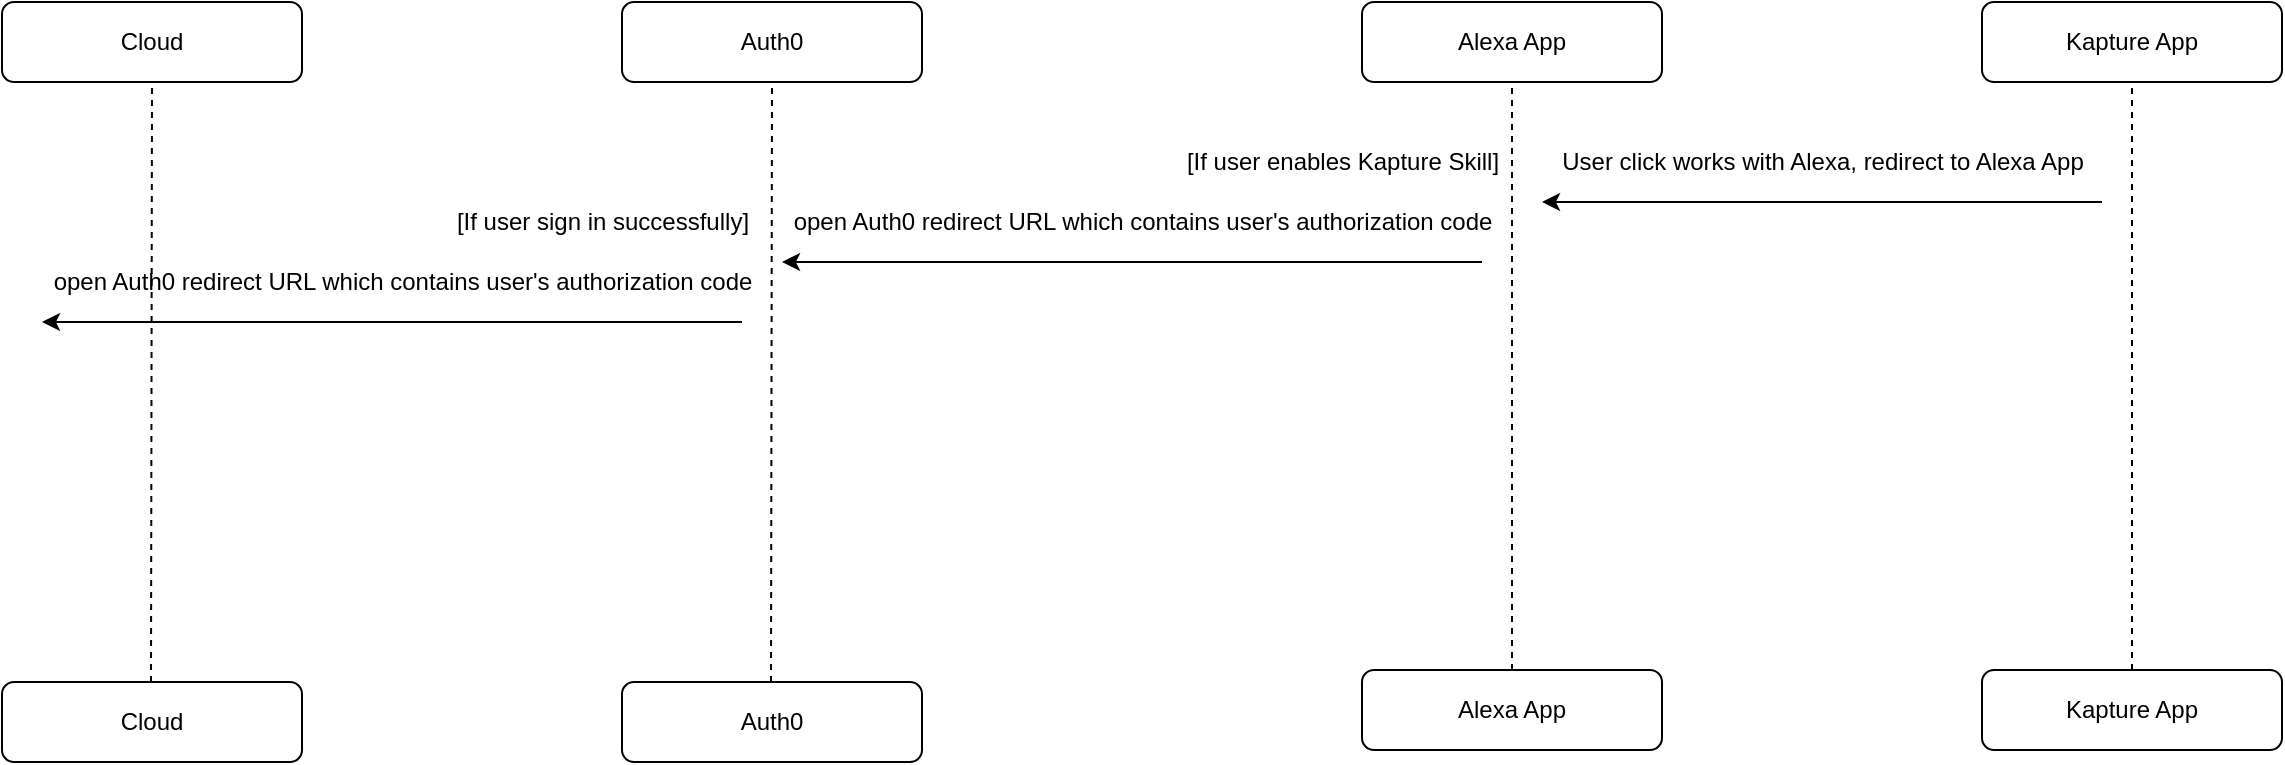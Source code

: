 <mxfile version="12.5.1" type="github">
  <diagram id="8yOyhsPXt7Nrbi817sak" name="Page-1">
    <mxGraphModel dx="2033" dy="833" grid="1" gridSize="10" guides="1" tooltips="1" connect="1" arrows="1" fold="1" page="1" pageScale="1" pageWidth="827" pageHeight="1169" math="0" shadow="0">
      <root>
        <mxCell id="0"/>
        <mxCell id="1" parent="0"/>
        <mxCell id="4FmLFfHMSXslGxtPDlLP-2" value="Alexa App" style="rounded=1;whiteSpace=wrap;html=1;" vertex="1" parent="1">
          <mxGeometry x="570" y="230" width="150" height="40" as="geometry"/>
        </mxCell>
        <mxCell id="4FmLFfHMSXslGxtPDlLP-4" value="Auth0" style="rounded=1;whiteSpace=wrap;html=1;" vertex="1" parent="1">
          <mxGeometry x="200" y="230" width="150" height="40" as="geometry"/>
        </mxCell>
        <mxCell id="4FmLFfHMSXslGxtPDlLP-5" value="" style="endArrow=classic;html=1;" edge="1" parent="1">
          <mxGeometry width="50" height="50" relative="1" as="geometry">
            <mxPoint x="630" y="360" as="sourcePoint"/>
            <mxPoint x="280" y="360" as="targetPoint"/>
          </mxGeometry>
        </mxCell>
        <mxCell id="4FmLFfHMSXslGxtPDlLP-6" value="Auth0" style="rounded=1;whiteSpace=wrap;html=1;" vertex="1" parent="1">
          <mxGeometry x="200" y="570" width="150" height="40" as="geometry"/>
        </mxCell>
        <mxCell id="4FmLFfHMSXslGxtPDlLP-7" value="Alexa App" style="rounded=1;whiteSpace=wrap;html=1;" vertex="1" parent="1">
          <mxGeometry x="570" y="564" width="150" height="40" as="geometry"/>
        </mxCell>
        <mxCell id="4FmLFfHMSXslGxtPDlLP-10" value="" style="endArrow=none;dashed=1;html=1;entryX=0.5;entryY=1;entryDx=0;entryDy=0;exitX=0.5;exitY=0;exitDx=0;exitDy=0;" edge="1" parent="1" source="4FmLFfHMSXslGxtPDlLP-7" target="4FmLFfHMSXslGxtPDlLP-2">
          <mxGeometry width="50" height="50" relative="1" as="geometry">
            <mxPoint x="570" y="390" as="sourcePoint"/>
            <mxPoint x="620" y="340" as="targetPoint"/>
          </mxGeometry>
        </mxCell>
        <mxCell id="4FmLFfHMSXslGxtPDlLP-14" value="" style="endArrow=none;dashed=1;html=1;exitX=0.5;exitY=0;exitDx=0;exitDy=0;" edge="1" parent="1">
          <mxGeometry width="50" height="50" relative="1" as="geometry">
            <mxPoint x="274.5" y="570" as="sourcePoint"/>
            <mxPoint x="275" y="270" as="targetPoint"/>
          </mxGeometry>
        </mxCell>
        <mxCell id="4FmLFfHMSXslGxtPDlLP-16" value="open Auth0 redirect URL which contains user&#39;s authorization code" style="text;html=1;align=center;verticalAlign=middle;resizable=0;points=[];autosize=1;" vertex="1" parent="1">
          <mxGeometry x="280" y="330" width="360" height="20" as="geometry"/>
        </mxCell>
        <mxCell id="4FmLFfHMSXslGxtPDlLP-19" value="Kapture App" style="rounded=1;whiteSpace=wrap;html=1;" vertex="1" parent="1">
          <mxGeometry x="880" y="230" width="150" height="40" as="geometry"/>
        </mxCell>
        <mxCell id="4FmLFfHMSXslGxtPDlLP-20" value="Kapture App" style="rounded=1;whiteSpace=wrap;html=1;" vertex="1" parent="1">
          <mxGeometry x="880" y="564" width="150" height="40" as="geometry"/>
        </mxCell>
        <mxCell id="4FmLFfHMSXslGxtPDlLP-21" value="" style="endArrow=none;dashed=1;html=1;entryX=0.5;entryY=1;entryDx=0;entryDy=0;exitX=0.5;exitY=0;exitDx=0;exitDy=0;" edge="1" parent="1" source="4FmLFfHMSXslGxtPDlLP-20" target="4FmLFfHMSXslGxtPDlLP-19">
          <mxGeometry width="50" height="50" relative="1" as="geometry">
            <mxPoint x="880" y="390" as="sourcePoint"/>
            <mxPoint x="930" y="340" as="targetPoint"/>
          </mxGeometry>
        </mxCell>
        <mxCell id="4FmLFfHMSXslGxtPDlLP-22" value="" style="endArrow=classic;html=1;" edge="1" parent="1">
          <mxGeometry width="50" height="50" relative="1" as="geometry">
            <mxPoint x="940" y="330" as="sourcePoint"/>
            <mxPoint x="660" y="330" as="targetPoint"/>
          </mxGeometry>
        </mxCell>
        <mxCell id="4FmLFfHMSXslGxtPDlLP-23" value="User click works with Alexa, redirect to Alexa App" style="text;html=1;align=center;verticalAlign=middle;resizable=0;points=[];autosize=1;" vertex="1" parent="1">
          <mxGeometry x="660" y="300" width="280" height="20" as="geometry"/>
        </mxCell>
        <mxCell id="4FmLFfHMSXslGxtPDlLP-24" value="Cloud" style="rounded=1;whiteSpace=wrap;html=1;" vertex="1" parent="1">
          <mxGeometry x="-110" y="230" width="150" height="40" as="geometry"/>
        </mxCell>
        <mxCell id="4FmLFfHMSXslGxtPDlLP-25" value="Cloud" style="rounded=1;whiteSpace=wrap;html=1;" vertex="1" parent="1">
          <mxGeometry x="-110" y="570" width="150" height="40" as="geometry"/>
        </mxCell>
        <mxCell id="4FmLFfHMSXslGxtPDlLP-26" value="" style="endArrow=none;dashed=1;html=1;exitX=0.5;exitY=0;exitDx=0;exitDy=0;" edge="1" parent="1">
          <mxGeometry width="50" height="50" relative="1" as="geometry">
            <mxPoint x="-35.5" y="570" as="sourcePoint"/>
            <mxPoint x="-35" y="270" as="targetPoint"/>
          </mxGeometry>
        </mxCell>
        <mxCell id="4FmLFfHMSXslGxtPDlLP-27" value="[If user enables Kapture Skill]" style="text;html=1;align=center;verticalAlign=middle;resizable=0;points=[];autosize=1;" vertex="1" parent="1">
          <mxGeometry x="475" y="300" width="170" height="20" as="geometry"/>
        </mxCell>
        <mxCell id="4FmLFfHMSXslGxtPDlLP-28" value="" style="endArrow=classic;html=1;" edge="1" parent="1">
          <mxGeometry width="50" height="50" relative="1" as="geometry">
            <mxPoint x="260" y="390" as="sourcePoint"/>
            <mxPoint x="-90" y="390" as="targetPoint"/>
          </mxGeometry>
        </mxCell>
        <mxCell id="4FmLFfHMSXslGxtPDlLP-29" value="open Auth0 redirect URL which contains user&#39;s authorization code" style="text;html=1;align=center;verticalAlign=middle;resizable=0;points=[];autosize=1;" vertex="1" parent="1">
          <mxGeometry x="-90" y="360" width="360" height="20" as="geometry"/>
        </mxCell>
        <mxCell id="4FmLFfHMSXslGxtPDlLP-30" value="[If user sign in successfully]" style="text;html=1;align=center;verticalAlign=middle;resizable=0;points=[];autosize=1;" vertex="1" parent="1">
          <mxGeometry x="110" y="330" width="160" height="20" as="geometry"/>
        </mxCell>
      </root>
    </mxGraphModel>
  </diagram>
</mxfile>
